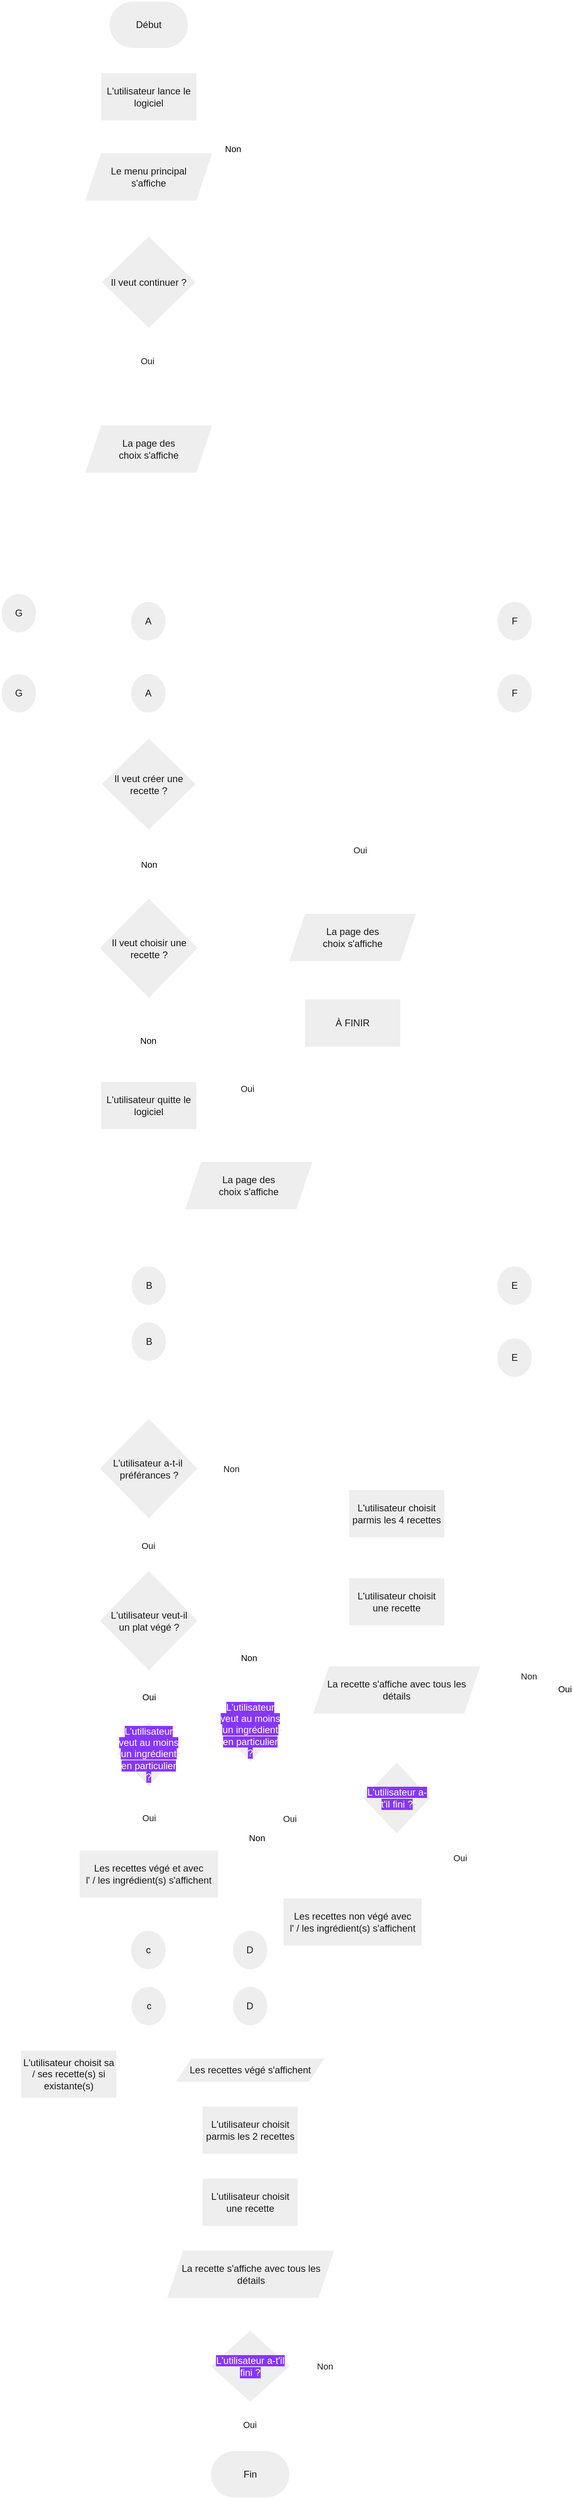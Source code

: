 <mxfile version="22.1.11" type="device">
  <diagram id="C5RBs43oDa-KdzZeNtuy" name="Page-1">
    <mxGraphModel dx="450" dy="795" grid="1" gridSize="10" guides="1" tooltips="1" connect="1" arrows="1" fold="1" page="1" pageScale="1" pageWidth="1169" pageHeight="827" math="0" shadow="0">
      <root>
        <mxCell id="WIyWlLk6GJQsqaUBKTNV-0" />
        <mxCell id="WIyWlLk6GJQsqaUBKTNV-1" parent="WIyWlLk6GJQsqaUBKTNV-0" />
        <mxCell id="g7MCe3V9lR2_0XuZUPRV-6" style="edgeStyle=orthogonalEdgeStyle;rounded=0;orthogonalLoop=1;jettySize=auto;html=1;entryX=0.5;entryY=0;entryDx=0;entryDy=0;endArrow=classicThin;endFill=1;labelBackgroundColor=none;fontColor=default;strokeColor=#FFFFFF;" edge="1" parent="WIyWlLk6GJQsqaUBKTNV-1" source="g7MCe3V9lR2_0XuZUPRV-0" target="g7MCe3V9lR2_0XuZUPRV-3">
          <mxGeometry relative="1" as="geometry" />
        </mxCell>
        <mxCell id="g7MCe3V9lR2_0XuZUPRV-0" value="Début" style="strokeWidth=2;html=1;shape=mxgraph.flowchart.terminator;whiteSpace=wrap;labelBackgroundColor=none;fillColor=#EEEEEE;strokeColor=#FFFFFF;fontColor=#1A1A1A;" vertex="1" parent="WIyWlLk6GJQsqaUBKTNV-1">
          <mxGeometry x="535" y="10" width="100" height="60" as="geometry" />
        </mxCell>
        <mxCell id="g7MCe3V9lR2_0XuZUPRV-10" value="Non" style="edgeStyle=orthogonalEdgeStyle;rounded=0;orthogonalLoop=1;jettySize=auto;html=1;entryX=1;entryY=0.5;entryDx=0;entryDy=0;exitX=1;exitY=0.5;exitDx=0;exitDy=0;exitPerimeter=0;entryPerimeter=0;labelBackgroundColor=none;fontColor=default;strokeColor=#FFFFFF;" edge="1" parent="WIyWlLk6GJQsqaUBKTNV-1" source="g7MCe3V9lR2_0XuZUPRV-1" target="g7MCe3V9lR2_0XuZUPRV-0">
          <mxGeometry relative="1" as="geometry">
            <mxPoint x="690" y="245" as="targetPoint" />
            <Array as="points">
              <mxPoint x="690" y="358" />
              <mxPoint x="690" y="40" />
            </Array>
          </mxGeometry>
        </mxCell>
        <mxCell id="g7MCe3V9lR2_0XuZUPRV-21" style="edgeStyle=orthogonalEdgeStyle;rounded=0;orthogonalLoop=1;jettySize=auto;html=1;entryX=0.5;entryY=0;entryDx=0;entryDy=0;labelBackgroundColor=none;fontColor=default;strokeColor=#FFFFFF;" edge="1" parent="WIyWlLk6GJQsqaUBKTNV-1" source="g7MCe3V9lR2_0XuZUPRV-1" target="g7MCe3V9lR2_0XuZUPRV-20">
          <mxGeometry relative="1" as="geometry" />
        </mxCell>
        <mxCell id="g7MCe3V9lR2_0XuZUPRV-23" value="Oui" style="edgeLabel;html=1;align=center;verticalAlign=middle;resizable=0;points=[];labelBackgroundColor=none;fontColor=#1A1A1A;" vertex="1" connectable="0" parent="g7MCe3V9lR2_0XuZUPRV-21">
          <mxGeometry x="-0.338" y="-2" relative="1" as="geometry">
            <mxPoint as="offset" />
          </mxGeometry>
        </mxCell>
        <mxCell id="g7MCe3V9lR2_0XuZUPRV-1" value="Il veut continuer ?" style="strokeWidth=2;html=1;shape=mxgraph.flowchart.decision;whiteSpace=wrap;labelBackgroundColor=none;fillColor=#EEEEEE;strokeColor=#FFFFFF;fontColor=#1A1A1A;" vertex="1" parent="WIyWlLk6GJQsqaUBKTNV-1">
          <mxGeometry x="525" y="303" width="120" height="117" as="geometry" />
        </mxCell>
        <mxCell id="g7MCe3V9lR2_0XuZUPRV-3" value="L&#39;utilisateur lance le logiciel" style="rounded=0;whiteSpace=wrap;html=1;labelBackgroundColor=none;fillColor=#EEEEEE;strokeColor=#FFFFFF;fontColor=#1A1A1A;" vertex="1" parent="WIyWlLk6GJQsqaUBKTNV-1">
          <mxGeometry x="525" y="100" width="120" height="60" as="geometry" />
        </mxCell>
        <mxCell id="g7MCe3V9lR2_0XuZUPRV-5" value="Le menu principal &lt;br&gt;s&#39;affiche" style="shape=parallelogram;perimeter=parallelogramPerimeter;whiteSpace=wrap;html=1;fixedSize=1;labelBackgroundColor=none;fillColor=#EEEEEE;strokeColor=#FFFFFF;fontColor=#1A1A1A;" vertex="1" parent="WIyWlLk6GJQsqaUBKTNV-1">
          <mxGeometry x="505" y="200" width="160" height="60" as="geometry" />
        </mxCell>
        <mxCell id="g7MCe3V9lR2_0XuZUPRV-8" style="edgeStyle=orthogonalEdgeStyle;rounded=0;orthogonalLoop=1;jettySize=auto;html=1;entryX=0.5;entryY=0;entryDx=0;entryDy=0;labelBackgroundColor=none;fontColor=default;strokeColor=#FFFFFF;" edge="1" parent="WIyWlLk6GJQsqaUBKTNV-1" source="g7MCe3V9lR2_0XuZUPRV-3" target="g7MCe3V9lR2_0XuZUPRV-5">
          <mxGeometry relative="1" as="geometry">
            <mxPoint x="585.0" y="200" as="targetPoint" />
          </mxGeometry>
        </mxCell>
        <mxCell id="g7MCe3V9lR2_0XuZUPRV-13" style="edgeStyle=orthogonalEdgeStyle;rounded=0;orthogonalLoop=1;jettySize=auto;html=1;entryX=0.5;entryY=0;entryDx=0;entryDy=0;entryPerimeter=0;exitX=0.5;exitY=1;exitDx=0;exitDy=0;labelBackgroundColor=none;fontColor=default;strokeColor=#FFFFFF;" edge="1" parent="WIyWlLk6GJQsqaUBKTNV-1" source="g7MCe3V9lR2_0XuZUPRV-5" target="g7MCe3V9lR2_0XuZUPRV-1">
          <mxGeometry relative="1" as="geometry">
            <mxPoint x="585.0" y="260.0" as="sourcePoint" />
          </mxGeometry>
        </mxCell>
        <mxCell id="g7MCe3V9lR2_0XuZUPRV-20" value="La page des &lt;br&gt;choix s&#39;affiche" style="shape=parallelogram;perimeter=parallelogramPerimeter;whiteSpace=wrap;html=1;fixedSize=1;labelBackgroundColor=none;fillColor=#EEEEEE;strokeColor=#FFFFFF;fontColor=#1A1A1A;" vertex="1" parent="WIyWlLk6GJQsqaUBKTNV-1">
          <mxGeometry x="505" y="540" width="160" height="60" as="geometry" />
        </mxCell>
        <mxCell id="g7MCe3V9lR2_0XuZUPRV-22" style="edgeStyle=orthogonalEdgeStyle;rounded=0;orthogonalLoop=1;jettySize=auto;html=1;entryX=0.5;entryY=0;entryDx=0;entryDy=0;entryPerimeter=0;labelBackgroundColor=none;fontColor=default;strokeColor=#FFFFFF;" edge="1" parent="WIyWlLk6GJQsqaUBKTNV-1" source="g7MCe3V9lR2_0XuZUPRV-20" target="g7MCe3V9lR2_0XuZUPRV-24">
          <mxGeometry relative="1" as="geometry">
            <mxPoint x="585" y="570" as="targetPoint" />
          </mxGeometry>
        </mxCell>
        <mxCell id="g7MCe3V9lR2_0XuZUPRV-24" value="A" style="strokeWidth=2;html=1;shape=mxgraph.flowchart.start_2;whiteSpace=wrap;labelBackgroundColor=none;fillColor=#EEEEEE;strokeColor=#FFFFFF;fontColor=#1A1A1A;" vertex="1" parent="WIyWlLk6GJQsqaUBKTNV-1">
          <mxGeometry x="562" y="760" width="45" height="50" as="geometry" />
        </mxCell>
        <mxCell id="g7MCe3V9lR2_0XuZUPRV-26" value="A" style="strokeWidth=2;html=1;shape=mxgraph.flowchart.start_2;whiteSpace=wrap;labelBackgroundColor=none;fillColor=#EEEEEE;strokeColor=#FFFFFF;fontColor=#1A1A1A;" vertex="1" parent="WIyWlLk6GJQsqaUBKTNV-1">
          <mxGeometry x="562" y="850" width="45" height="50" as="geometry" />
        </mxCell>
        <mxCell id="g7MCe3V9lR2_0XuZUPRV-29" style="edgeStyle=orthogonalEdgeStyle;rounded=0;orthogonalLoop=1;jettySize=auto;html=1;entryX=0.556;entryY=0.033;entryDx=0;entryDy=0;entryPerimeter=0;labelBackgroundColor=none;fontColor=default;strokeColor=#FFFFFF;" edge="1" parent="WIyWlLk6GJQsqaUBKTNV-1" source="g7MCe3V9lR2_0XuZUPRV-27" target="g7MCe3V9lR2_0XuZUPRV-39">
          <mxGeometry relative="1" as="geometry">
            <mxPoint x="810" y="1150" as="targetPoint" />
            <Array as="points">
              <mxPoint x="849" y="989" />
            </Array>
          </mxGeometry>
        </mxCell>
        <mxCell id="g7MCe3V9lR2_0XuZUPRV-30" value="Oui" style="edgeLabel;html=1;align=center;verticalAlign=middle;resizable=0;points=[];labelBackgroundColor=none;fontColor=#1A1A1A;" vertex="1" connectable="0" parent="g7MCe3V9lR2_0XuZUPRV-29">
          <mxGeometry x="0.601" y="-3" relative="1" as="geometry">
            <mxPoint x="3" y="-8" as="offset" />
          </mxGeometry>
        </mxCell>
        <mxCell id="g7MCe3V9lR2_0XuZUPRV-31" value="Non" style="edgeStyle=orthogonalEdgeStyle;rounded=0;orthogonalLoop=1;jettySize=auto;html=1;entryX=0.5;entryY=0;entryDx=0;entryDy=0;entryPerimeter=0;labelBackgroundColor=none;fontColor=default;strokeColor=#FFFFFF;" edge="1" parent="WIyWlLk6GJQsqaUBKTNV-1" source="g7MCe3V9lR2_0XuZUPRV-27" target="g7MCe3V9lR2_0XuZUPRV-34">
          <mxGeometry relative="1" as="geometry">
            <mxPoint x="585" y="1130" as="targetPoint" />
          </mxGeometry>
        </mxCell>
        <mxCell id="g7MCe3V9lR2_0XuZUPRV-27" value="Il veut créer une recette ?" style="strokeWidth=2;html=1;shape=mxgraph.flowchart.decision;whiteSpace=wrap;labelBackgroundColor=none;fillColor=#EEEEEE;strokeColor=#FFFFFF;fontColor=#1A1A1A;" vertex="1" parent="WIyWlLk6GJQsqaUBKTNV-1">
          <mxGeometry x="525" y="930" width="120" height="117" as="geometry" />
        </mxCell>
        <mxCell id="g7MCe3V9lR2_0XuZUPRV-28" style="edgeStyle=orthogonalEdgeStyle;rounded=0;orthogonalLoop=1;jettySize=auto;html=1;entryX=0.5;entryY=0;entryDx=0;entryDy=0;entryPerimeter=0;labelBackgroundColor=none;fontColor=default;strokeColor=#FFFFFF;" edge="1" parent="WIyWlLk6GJQsqaUBKTNV-1" source="g7MCe3V9lR2_0XuZUPRV-26" target="g7MCe3V9lR2_0XuZUPRV-27">
          <mxGeometry relative="1" as="geometry" />
        </mxCell>
        <mxCell id="g7MCe3V9lR2_0XuZUPRV-37" style="edgeStyle=orthogonalEdgeStyle;rounded=0;orthogonalLoop=1;jettySize=auto;html=1;entryX=0.5;entryY=0;entryDx=0;entryDy=0;labelBackgroundColor=none;fontColor=default;strokeColor=#FFFFFF;" edge="1" parent="WIyWlLk6GJQsqaUBKTNV-1" source="g7MCe3V9lR2_0XuZUPRV-34" target="g7MCe3V9lR2_0XuZUPRV-41">
          <mxGeometry relative="1" as="geometry">
            <mxPoint x="710" y="1350" as="targetPoint" />
            <Array as="points">
              <mxPoint x="710" y="1194" />
            </Array>
          </mxGeometry>
        </mxCell>
        <mxCell id="g7MCe3V9lR2_0XuZUPRV-38" value="Oui" style="edgeLabel;html=1;align=center;verticalAlign=middle;resizable=0;points=[];labelBackgroundColor=none;fontColor=#1A1A1A;" vertex="1" connectable="0" parent="g7MCe3V9lR2_0XuZUPRV-37">
          <mxGeometry x="0.443" y="-2" relative="1" as="geometry">
            <mxPoint as="offset" />
          </mxGeometry>
        </mxCell>
        <mxCell id="g7MCe3V9lR2_0XuZUPRV-34" value="Il veut choisir une recette ?" style="strokeWidth=2;html=1;shape=mxgraph.flowchart.decision;whiteSpace=wrap;labelBackgroundColor=none;fillColor=#EEEEEE;strokeColor=#FFFFFF;fontColor=#1A1A1A;" vertex="1" parent="WIyWlLk6GJQsqaUBKTNV-1">
          <mxGeometry x="522.5" y="1130" width="125" height="127" as="geometry" />
        </mxCell>
        <mxCell id="g7MCe3V9lR2_0XuZUPRV-35" value="Non" style="edgeStyle=orthogonalEdgeStyle;rounded=0;orthogonalLoop=1;jettySize=auto;html=1;entryX=0.5;entryY=0;entryDx=0;entryDy=0;labelBackgroundColor=none;fontColor=default;strokeColor=#FFFFFF;" edge="1" parent="WIyWlLk6GJQsqaUBKTNV-1" target="g7MCe3V9lR2_0XuZUPRV-40">
          <mxGeometry relative="1" as="geometry">
            <mxPoint x="584" y="1350" as="targetPoint" />
            <mxPoint x="584" y="1257" as="sourcePoint" />
          </mxGeometry>
        </mxCell>
        <mxCell id="g7MCe3V9lR2_0XuZUPRV-46" style="edgeStyle=orthogonalEdgeStyle;rounded=0;orthogonalLoop=1;jettySize=auto;html=1;entryX=0.5;entryY=0;entryDx=0;entryDy=0;labelBackgroundColor=none;fontColor=default;strokeColor=#FFFFFF;" edge="1" parent="WIyWlLk6GJQsqaUBKTNV-1" source="g7MCe3V9lR2_0XuZUPRV-39" target="g7MCe3V9lR2_0XuZUPRV-47">
          <mxGeometry relative="1" as="geometry">
            <mxPoint x="840" y="1300" as="targetPoint" />
          </mxGeometry>
        </mxCell>
        <mxCell id="g7MCe3V9lR2_0XuZUPRV-39" value="La page des &lt;br&gt;choix s&#39;affiche" style="shape=parallelogram;perimeter=parallelogramPerimeter;whiteSpace=wrap;html=1;fixedSize=1;labelBackgroundColor=none;fillColor=#EEEEEE;strokeColor=#FFFFFF;fontColor=#1A1A1A;" vertex="1" parent="WIyWlLk6GJQsqaUBKTNV-1">
          <mxGeometry x="760" y="1150" width="160" height="60" as="geometry" />
        </mxCell>
        <mxCell id="g7MCe3V9lR2_0XuZUPRV-40" value="L&#39;utilisateur quitte le logiciel" style="rounded=0;whiteSpace=wrap;html=1;labelBackgroundColor=none;fillColor=#EEEEEE;strokeColor=#FFFFFF;fontColor=#1A1A1A;" vertex="1" parent="WIyWlLk6GJQsqaUBKTNV-1">
          <mxGeometry x="525" y="1360" width="120" height="60" as="geometry" />
        </mxCell>
        <mxCell id="g7MCe3V9lR2_0XuZUPRV-41" value="La page des &lt;br&gt;choix s&#39;affiche" style="shape=parallelogram;perimeter=parallelogramPerimeter;whiteSpace=wrap;html=1;fixedSize=1;labelBackgroundColor=none;fillColor=#EEEEEE;strokeColor=#FFFFFF;fontColor=#1A1A1A;" vertex="1" parent="WIyWlLk6GJQsqaUBKTNV-1">
          <mxGeometry x="630" y="1460" width="160" height="60" as="geometry" />
        </mxCell>
        <mxCell id="g7MCe3V9lR2_0XuZUPRV-42" value="B" style="strokeWidth=2;html=1;shape=mxgraph.flowchart.start_2;whiteSpace=wrap;labelBackgroundColor=none;fillColor=#EEEEEE;strokeColor=#FFFFFF;fontColor=#1A1A1A;" vertex="1" parent="WIyWlLk6GJQsqaUBKTNV-1">
          <mxGeometry x="562.5" y="1590" width="45" height="50" as="geometry" />
        </mxCell>
        <mxCell id="g7MCe3V9lR2_0XuZUPRV-43" style="edgeStyle=orthogonalEdgeStyle;rounded=0;orthogonalLoop=1;jettySize=auto;html=1;entryX=0.5;entryY=0;entryDx=0;entryDy=0;entryPerimeter=0;labelBackgroundColor=none;fontColor=default;strokeColor=#FFFFFF;" edge="1" parent="WIyWlLk6GJQsqaUBKTNV-1" source="g7MCe3V9lR2_0XuZUPRV-41" target="g7MCe3V9lR2_0XuZUPRV-42">
          <mxGeometry relative="1" as="geometry" />
        </mxCell>
        <mxCell id="g7MCe3V9lR2_0XuZUPRV-45" style="edgeStyle=orthogonalEdgeStyle;rounded=0;orthogonalLoop=1;jettySize=auto;html=1;entryX=0.5;entryY=0;entryDx=0;entryDy=0;entryPerimeter=0;labelBackgroundColor=none;fontColor=default;strokeColor=#FFFFFF;" edge="1" parent="WIyWlLk6GJQsqaUBKTNV-1" source="g7MCe3V9lR2_0XuZUPRV-44" target="g7MCe3V9lR2_0XuZUPRV-50">
          <mxGeometry relative="1" as="geometry">
            <mxPoint x="585" y="1790" as="targetPoint" />
          </mxGeometry>
        </mxCell>
        <mxCell id="g7MCe3V9lR2_0XuZUPRV-44" value="B" style="strokeWidth=2;html=1;shape=mxgraph.flowchart.start_2;whiteSpace=wrap;labelBackgroundColor=none;fillColor=#EEEEEE;strokeColor=#FFFFFF;fontColor=#1A1A1A;" vertex="1" parent="WIyWlLk6GJQsqaUBKTNV-1">
          <mxGeometry x="562.5" y="1660" width="45" height="50" as="geometry" />
        </mxCell>
        <mxCell id="g7MCe3V9lR2_0XuZUPRV-47" value="À FINIR" style="rounded=0;whiteSpace=wrap;html=1;labelBackgroundColor=none;fillColor=#EEEEEE;strokeColor=#FFFFFF;fontColor=#1A1A1A;" vertex="1" parent="WIyWlLk6GJQsqaUBKTNV-1">
          <mxGeometry x="780" y="1257" width="120" height="60" as="geometry" />
        </mxCell>
        <mxCell id="g7MCe3V9lR2_0XuZUPRV-51" style="edgeStyle=orthogonalEdgeStyle;rounded=0;orthogonalLoop=1;jettySize=auto;html=1;entryX=0.5;entryY=0;entryDx=0;entryDy=0;labelBackgroundColor=none;fontColor=default;strokeColor=#FFFFFF;" edge="1" parent="WIyWlLk6GJQsqaUBKTNV-1" source="g7MCe3V9lR2_0XuZUPRV-50" target="g7MCe3V9lR2_0XuZUPRV-52">
          <mxGeometry relative="1" as="geometry">
            <mxPoint x="730" y="1950" as="targetPoint" />
          </mxGeometry>
        </mxCell>
        <mxCell id="g7MCe3V9lR2_0XuZUPRV-54" value="Non" style="edgeLabel;html=1;align=center;verticalAlign=middle;resizable=0;points=[];labelBackgroundColor=none;fontColor=#1A1A1A;" vertex="1" connectable="0" parent="g7MCe3V9lR2_0XuZUPRV-51">
          <mxGeometry x="-0.703" relative="1" as="geometry">
            <mxPoint as="offset" />
          </mxGeometry>
        </mxCell>
        <mxCell id="g7MCe3V9lR2_0XuZUPRV-56" style="edgeStyle=orthogonalEdgeStyle;rounded=0;orthogonalLoop=1;jettySize=auto;html=1;entryX=0.5;entryY=0;entryDx=0;entryDy=0;entryPerimeter=0;labelBackgroundColor=none;fontColor=default;strokeColor=#FFFFFF;" edge="1" parent="WIyWlLk6GJQsqaUBKTNV-1" source="g7MCe3V9lR2_0XuZUPRV-50" target="g7MCe3V9lR2_0XuZUPRV-59">
          <mxGeometry relative="1" as="geometry">
            <mxPoint x="585" y="1970" as="targetPoint" />
          </mxGeometry>
        </mxCell>
        <mxCell id="g7MCe3V9lR2_0XuZUPRV-58" value="Oui" style="edgeLabel;html=1;align=center;verticalAlign=middle;resizable=0;points=[];labelBackgroundColor=none;fontColor=#1A1A1A;" vertex="1" connectable="0" parent="g7MCe3V9lR2_0XuZUPRV-56">
          <mxGeometry x="-0.334" y="2" relative="1" as="geometry">
            <mxPoint x="-3" y="12" as="offset" />
          </mxGeometry>
        </mxCell>
        <mxCell id="g7MCe3V9lR2_0XuZUPRV-50" value="L&#39;utilisateur a-t-il&amp;nbsp;&lt;br&gt;préférances ?" style="strokeWidth=2;html=1;shape=mxgraph.flowchart.decision;whiteSpace=wrap;labelBackgroundColor=none;fillColor=#EEEEEE;strokeColor=#FFFFFF;fontColor=#1A1A1A;" vertex="1" parent="WIyWlLk6GJQsqaUBKTNV-1">
          <mxGeometry x="522.5" y="1780" width="125" height="127" as="geometry" />
        </mxCell>
        <mxCell id="g7MCe3V9lR2_0XuZUPRV-72" style="edgeStyle=orthogonalEdgeStyle;rounded=0;orthogonalLoop=1;jettySize=auto;html=1;entryX=0.5;entryY=0;entryDx=0;entryDy=0;labelBackgroundColor=none;fontColor=default;strokeColor=#FFFFFF;" edge="1" parent="WIyWlLk6GJQsqaUBKTNV-1" source="g7MCe3V9lR2_0XuZUPRV-52" target="g7MCe3V9lR2_0XuZUPRV-71">
          <mxGeometry relative="1" as="geometry" />
        </mxCell>
        <mxCell id="g7MCe3V9lR2_0XuZUPRV-52" value="L&#39;utilisateur choisit parmis les 4 recettes" style="rounded=0;whiteSpace=wrap;html=1;labelBackgroundColor=none;fillColor=#EEEEEE;strokeColor=#FFFFFF;fontColor=#1A1A1A;" vertex="1" parent="WIyWlLk6GJQsqaUBKTNV-1">
          <mxGeometry x="835" y="1870" width="120" height="60" as="geometry" />
        </mxCell>
        <mxCell id="g7MCe3V9lR2_0XuZUPRV-53" style="edgeStyle=orthogonalEdgeStyle;rounded=0;orthogonalLoop=1;jettySize=auto;html=1;labelBackgroundColor=none;fontColor=default;entryX=0.5;entryY=1;entryDx=0;entryDy=0;entryPerimeter=0;strokeColor=#FFFFFF;" edge="1" parent="WIyWlLk6GJQsqaUBKTNV-1" source="g7MCe3V9lR2_0XuZUPRV-40" target="g7MCe3V9lR2_0XuZUPRV-126">
          <mxGeometry relative="1" as="geometry">
            <mxPoint x="410" y="900" as="targetPoint" />
            <Array as="points">
              <mxPoint x="423" y="1390" />
              <mxPoint x="423" y="910" />
              <mxPoint x="423" y="910" />
            </Array>
          </mxGeometry>
        </mxCell>
        <mxCell id="g7MCe3V9lR2_0XuZUPRV-61" value="Oui" style="edgeStyle=orthogonalEdgeStyle;rounded=0;orthogonalLoop=1;jettySize=auto;html=1;exitX=0.5;exitY=1;exitDx=0;exitDy=0;exitPerimeter=0;entryX=0.5;entryY=0;entryDx=0;entryDy=0;labelBackgroundColor=none;fontColor=default;strokeColor=#FFFFFF;" edge="1" parent="WIyWlLk6GJQsqaUBKTNV-1" source="g7MCe3V9lR2_0XuZUPRV-59" target="g7MCe3V9lR2_0XuZUPRV-66">
          <mxGeometry relative="1" as="geometry">
            <mxPoint x="585" y="2160" as="targetPoint" />
            <Array as="points">
              <mxPoint x="585" y="2153" />
              <mxPoint x="585" y="2153" />
            </Array>
          </mxGeometry>
        </mxCell>
        <mxCell id="g7MCe3V9lR2_0XuZUPRV-62" value="Non" style="edgeStyle=orthogonalEdgeStyle;rounded=0;orthogonalLoop=1;jettySize=auto;html=1;entryX=0.5;entryY=0;entryDx=0;entryDy=0;labelBackgroundColor=none;fontColor=default;strokeColor=#FFFFFF;" edge="1" parent="WIyWlLk6GJQsqaUBKTNV-1" source="g7MCe3V9lR2_0XuZUPRV-59" target="g7MCe3V9lR2_0XuZUPRV-63">
          <mxGeometry x="0.375" y="-2" relative="1" as="geometry">
            <mxPoint x="700" y="2150" as="targetPoint" />
            <mxPoint as="offset" />
          </mxGeometry>
        </mxCell>
        <mxCell id="g7MCe3V9lR2_0XuZUPRV-59" value="L&#39;utilisateur veut-il&lt;br&gt;un plat végé ?" style="strokeWidth=2;html=1;shape=mxgraph.flowchart.decision;whiteSpace=wrap;labelBackgroundColor=none;fillColor=#EEEEEE;strokeColor=#FFFFFF;fontColor=#1A1A1A;" vertex="1" parent="WIyWlLk6GJQsqaUBKTNV-1">
          <mxGeometry x="522.5" y="1970" width="125" height="127" as="geometry" />
        </mxCell>
        <mxCell id="g7MCe3V9lR2_0XuZUPRV-63" value="&lt;span style=&quot;background-color: rgb(134, 54, 255);&quot;&gt;&lt;font color=&quot;#ffffff&quot;&gt;L&#39;utilisateur veut au moins un ingrédient en particulier ?&lt;/font&gt;&lt;/span&gt;" style="rhombus;whiteSpace=wrap;html=1;labelBackgroundColor=none;fillColor=#EEEEEE;strokeColor=#FFFFFF;fontColor=#1A1A1A;" vertex="1" parent="WIyWlLk6GJQsqaUBKTNV-1">
          <mxGeometry x="671.88" y="2130" width="80" height="80" as="geometry" />
        </mxCell>
        <mxCell id="g7MCe3V9lR2_0XuZUPRV-67" value="Non" style="edgeStyle=orthogonalEdgeStyle;rounded=0;orthogonalLoop=1;jettySize=auto;html=1;exitX=1;exitY=0.5;exitDx=0;exitDy=0;entryX=0.5;entryY=0;entryDx=0;entryDy=0;entryPerimeter=0;labelBackgroundColor=none;fontColor=default;strokeColor=#FFFFFF;" edge="1" parent="WIyWlLk6GJQsqaUBKTNV-1" source="g7MCe3V9lR2_0XuZUPRV-66" target="g7MCe3V9lR2_0XuZUPRV-94">
          <mxGeometry x="0.236" relative="1" as="geometry">
            <mxPoint x="690" y="2340" as="targetPoint" />
            <Array as="points">
              <mxPoint x="650" y="2200" />
              <mxPoint x="650" y="2270" />
              <mxPoint x="720" y="2270" />
              <mxPoint x="720" y="2380" />
              <mxPoint x="712" y="2380" />
              <mxPoint x="712" y="2410" />
              <mxPoint x="712" y="2410" />
            </Array>
            <mxPoint as="offset" />
          </mxGeometry>
        </mxCell>
        <mxCell id="g7MCe3V9lR2_0XuZUPRV-68" style="edgeStyle=orthogonalEdgeStyle;rounded=0;orthogonalLoop=1;jettySize=auto;html=1;entryX=0.5;entryY=0;entryDx=0;entryDy=0;labelBackgroundColor=none;fontColor=default;strokeColor=#FFFFFF;" edge="1" parent="WIyWlLk6GJQsqaUBKTNV-1" source="g7MCe3V9lR2_0XuZUPRV-66" target="g7MCe3V9lR2_0XuZUPRV-69">
          <mxGeometry relative="1" as="geometry">
            <mxPoint x="585.0" y="2330" as="targetPoint" />
          </mxGeometry>
        </mxCell>
        <mxCell id="g7MCe3V9lR2_0XuZUPRV-93" value="Oui" style="edgeLabel;html=1;align=center;verticalAlign=middle;resizable=0;points=[];labelBackgroundColor=none;fontColor=#1A1A1A;" vertex="1" connectable="0" parent="g7MCe3V9lR2_0XuZUPRV-68">
          <mxGeometry x="-0.45" y="4" relative="1" as="geometry">
            <mxPoint x="-4" y="18" as="offset" />
          </mxGeometry>
        </mxCell>
        <mxCell id="g7MCe3V9lR2_0XuZUPRV-66" value="&lt;span style=&quot;background-color: rgb(134, 54, 255);&quot;&gt;&lt;font color=&quot;#ffffff&quot;&gt;L&#39;utilisateur veut au moins un ingrédient en particulier ?&lt;/font&gt;&lt;/span&gt;" style="rhombus;whiteSpace=wrap;html=1;labelBackgroundColor=none;fillColor=#EEEEEE;strokeColor=#FFFFFF;fontColor=#1A1A1A;" vertex="1" parent="WIyWlLk6GJQsqaUBKTNV-1">
          <mxGeometry x="545" y="2160" width="80" height="80" as="geometry" />
        </mxCell>
        <mxCell id="g7MCe3V9lR2_0XuZUPRV-69" value="Les recettes végé et avec &lt;br&gt;l&#39; / les ingrédient(s) s&#39;affichent" style="rounded=0;whiteSpace=wrap;html=1;labelBackgroundColor=none;fillColor=#EEEEEE;strokeColor=#FFFFFF;fontColor=#1A1A1A;" vertex="1" parent="WIyWlLk6GJQsqaUBKTNV-1">
          <mxGeometry x="498.13" y="2320" width="173.75" height="60" as="geometry" />
        </mxCell>
        <mxCell id="g7MCe3V9lR2_0XuZUPRV-74" style="edgeStyle=orthogonalEdgeStyle;rounded=0;orthogonalLoop=1;jettySize=auto;html=1;labelBackgroundColor=none;fontColor=default;strokeColor=#FFFFFF;" edge="1" parent="WIyWlLk6GJQsqaUBKTNV-1" source="g7MCe3V9lR2_0XuZUPRV-71" target="g7MCe3V9lR2_0XuZUPRV-73">
          <mxGeometry relative="1" as="geometry" />
        </mxCell>
        <mxCell id="g7MCe3V9lR2_0XuZUPRV-71" value="L&#39;utilisateur choisit une recette" style="rounded=0;whiteSpace=wrap;html=1;labelBackgroundColor=none;fillColor=#EEEEEE;strokeColor=#FFFFFF;fontColor=#1A1A1A;" vertex="1" parent="WIyWlLk6GJQsqaUBKTNV-1">
          <mxGeometry x="835" y="1980" width="120" height="60" as="geometry" />
        </mxCell>
        <mxCell id="g7MCe3V9lR2_0XuZUPRV-78" style="edgeStyle=orthogonalEdgeStyle;rounded=0;orthogonalLoop=1;jettySize=auto;html=1;labelBackgroundColor=none;fontColor=default;strokeColor=#FFFFFF;" edge="1" parent="WIyWlLk6GJQsqaUBKTNV-1" source="g7MCe3V9lR2_0XuZUPRV-73" target="g7MCe3V9lR2_0XuZUPRV-77">
          <mxGeometry relative="1" as="geometry" />
        </mxCell>
        <mxCell id="g7MCe3V9lR2_0XuZUPRV-73" value="La recette s&#39;affiche avec tous les détails" style="shape=parallelogram;perimeter=parallelogramPerimeter;whiteSpace=wrap;html=1;fixedSize=1;labelBackgroundColor=none;fillColor=#EEEEEE;strokeColor=#FFFFFF;fontColor=#1A1A1A;" vertex="1" parent="WIyWlLk6GJQsqaUBKTNV-1">
          <mxGeometry x="790" y="2090" width="210" height="60" as="geometry" />
        </mxCell>
        <mxCell id="g7MCe3V9lR2_0XuZUPRV-79" value="Oui" style="edgeStyle=orthogonalEdgeStyle;rounded=0;orthogonalLoop=1;jettySize=auto;html=1;exitX=0.5;exitY=1;exitDx=0;exitDy=0;labelBackgroundColor=none;fontColor=default;endArrow=classicThin;endFill=1;entryX=0.5;entryY=1;entryDx=0;entryDy=0;entryPerimeter=0;startArrow=classicThin;startFill=1;strokeColor=#FFFFFF;" edge="1" parent="WIyWlLk6GJQsqaUBKTNV-1" source="g7MCe3V9lR2_0XuZUPRV-77" target="g7MCe3V9lR2_0XuZUPRV-119">
          <mxGeometry relative="1" as="geometry">
            <mxPoint x="987.5" y="1250" as="targetPoint" />
            <mxPoint x="900.0" y="2835" as="sourcePoint" />
            <Array as="points">
              <mxPoint x="895" y="2330" />
              <mxPoint x="1105" y="2330" />
              <mxPoint x="1105" y="1770" />
              <mxPoint x="1043" y="1770" />
            </Array>
          </mxGeometry>
        </mxCell>
        <mxCell id="g7MCe3V9lR2_0XuZUPRV-81" value="Oui" style="edgeLabel;html=1;align=center;verticalAlign=middle;resizable=0;points=[];labelBackgroundColor=none;fontColor=#1A1A1A;" vertex="1" connectable="0" parent="g7MCe3V9lR2_0XuZUPRV-79">
          <mxGeometry x="-0.898" relative="1" as="geometry">
            <mxPoint x="63" as="offset" />
          </mxGeometry>
        </mxCell>
        <mxCell id="g7MCe3V9lR2_0XuZUPRV-82" style="edgeStyle=orthogonalEdgeStyle;rounded=0;orthogonalLoop=1;jettySize=auto;html=1;entryX=1;entryY=0.5;entryDx=0;entryDy=0;labelBackgroundColor=none;fontColor=default;strokeColor=#FFFFFF;" edge="1" parent="WIyWlLk6GJQsqaUBKTNV-1" source="g7MCe3V9lR2_0XuZUPRV-77" target="g7MCe3V9lR2_0XuZUPRV-71">
          <mxGeometry relative="1" as="geometry">
            <Array as="points">
              <mxPoint x="1060" y="2255" />
              <mxPoint x="1060" y="2010" />
            </Array>
          </mxGeometry>
        </mxCell>
        <mxCell id="g7MCe3V9lR2_0XuZUPRV-83" value="Non" style="edgeLabel;html=1;align=center;verticalAlign=middle;resizable=0;points=[];labelBackgroundColor=none;fontColor=#1A1A1A;" vertex="1" connectable="0" parent="g7MCe3V9lR2_0XuZUPRV-82">
          <mxGeometry x="0.316" relative="1" as="geometry">
            <mxPoint y="36" as="offset" />
          </mxGeometry>
        </mxCell>
        <mxCell id="g7MCe3V9lR2_0XuZUPRV-77" value="&lt;span style=&quot;background-color: rgb(134, 54, 255);&quot;&gt;&lt;font color=&quot;#ffffff&quot;&gt;L&#39;utilisateur a-t&#39;il fini ?&lt;/font&gt;&lt;/span&gt;" style="rhombus;whiteSpace=wrap;html=1;labelBackgroundColor=none;fillColor=#EEEEEE;strokeColor=#FFFFFF;fontColor=#1A1A1A;" vertex="1" parent="WIyWlLk6GJQsqaUBKTNV-1">
          <mxGeometry x="852.5" y="2210" width="85" height="90" as="geometry" />
        </mxCell>
        <mxCell id="g7MCe3V9lR2_0XuZUPRV-85" style="edgeStyle=orthogonalEdgeStyle;rounded=0;orthogonalLoop=1;jettySize=auto;html=1;labelBackgroundColor=none;fontColor=default;strokeColor=#FFFFFF;" edge="1" parent="WIyWlLk6GJQsqaUBKTNV-1" source="g7MCe3V9lR2_0XuZUPRV-63" target="g7MCe3V9lR2_0XuZUPRV-91">
          <mxGeometry relative="1" as="geometry">
            <mxPoint x="810" y="2290" as="targetPoint" />
            <Array as="points">
              <mxPoint x="712" y="2230" />
              <mxPoint x="760" y="2230" />
              <mxPoint x="760" y="2360" />
              <mxPoint x="840" y="2360" />
            </Array>
          </mxGeometry>
        </mxCell>
        <mxCell id="g7MCe3V9lR2_0XuZUPRV-86" value="Oui" style="edgeLabel;html=1;align=center;verticalAlign=middle;resizable=0;points=[];labelBackgroundColor=none;fontColor=#1A1A1A;" vertex="1" connectable="0" parent="g7MCe3V9lR2_0XuZUPRV-85">
          <mxGeometry x="-0.2" y="1" relative="1" as="geometry">
            <mxPoint as="offset" />
          </mxGeometry>
        </mxCell>
        <mxCell id="g7MCe3V9lR2_0XuZUPRV-88" value="c" style="strokeWidth=2;html=1;shape=mxgraph.flowchart.start_2;whiteSpace=wrap;labelBackgroundColor=none;fillColor=#EEEEEE;strokeColor=#FFFFFF;fontColor=#1A1A1A;" vertex="1" parent="WIyWlLk6GJQsqaUBKTNV-1">
          <mxGeometry x="562" y="2420" width="45" height="50" as="geometry" />
        </mxCell>
        <mxCell id="g7MCe3V9lR2_0XuZUPRV-89" style="edgeStyle=orthogonalEdgeStyle;rounded=0;orthogonalLoop=1;jettySize=auto;html=1;entryX=0.5;entryY=0;entryDx=0;entryDy=0;entryPerimeter=0;labelBackgroundColor=none;fontColor=default;strokeColor=#FFFFFF;" edge="1" parent="WIyWlLk6GJQsqaUBKTNV-1" source="g7MCe3V9lR2_0XuZUPRV-69" target="g7MCe3V9lR2_0XuZUPRV-88">
          <mxGeometry relative="1" as="geometry" />
        </mxCell>
        <mxCell id="g7MCe3V9lR2_0XuZUPRV-115" style="edgeStyle=orthogonalEdgeStyle;rounded=0;orthogonalLoop=1;jettySize=auto;html=1;entryX=0.5;entryY=0;entryDx=0;entryDy=0;labelBackgroundColor=none;fontColor=default;strokeColor=#FFFFFF;" edge="1" parent="WIyWlLk6GJQsqaUBKTNV-1" source="g7MCe3V9lR2_0XuZUPRV-90" target="g7MCe3V9lR2_0XuZUPRV-116">
          <mxGeometry relative="1" as="geometry">
            <mxPoint x="490" y="2570" as="targetPoint" />
          </mxGeometry>
        </mxCell>
        <mxCell id="g7MCe3V9lR2_0XuZUPRV-90" value="c" style="strokeWidth=2;html=1;shape=mxgraph.flowchart.start_2;whiteSpace=wrap;labelBackgroundColor=none;fillColor=#EEEEEE;strokeColor=#FFFFFF;fontColor=#1A1A1A;" vertex="1" parent="WIyWlLk6GJQsqaUBKTNV-1">
          <mxGeometry x="562.5" y="2490" width="45" height="50" as="geometry" />
        </mxCell>
        <mxCell id="g7MCe3V9lR2_0XuZUPRV-92" style="edgeStyle=orthogonalEdgeStyle;rounded=0;orthogonalLoop=1;jettySize=auto;html=1;entryX=0;entryY=0.5;entryDx=0;entryDy=0;labelBackgroundColor=none;fontColor=default;strokeColor=#FFFFFF;" edge="1" parent="WIyWlLk6GJQsqaUBKTNV-1" source="g7MCe3V9lR2_0XuZUPRV-91" target="g7MCe3V9lR2_0XuZUPRV-71">
          <mxGeometry relative="1" as="geometry">
            <Array as="points">
              <mxPoint x="1000" y="2410" />
              <mxPoint x="1000" y="2190" />
              <mxPoint x="770" y="2190" />
              <mxPoint x="770" y="2010" />
            </Array>
          </mxGeometry>
        </mxCell>
        <mxCell id="g7MCe3V9lR2_0XuZUPRV-91" value="Les recettes non végé avec &lt;br&gt;l&#39; / les ingrédient(s) s&#39;affichent" style="rounded=0;whiteSpace=wrap;html=1;labelBackgroundColor=none;fillColor=#EEEEEE;strokeColor=#FFFFFF;fontColor=#1A1A1A;" vertex="1" parent="WIyWlLk6GJQsqaUBKTNV-1">
          <mxGeometry x="753.13" y="2380" width="173.75" height="60" as="geometry" />
        </mxCell>
        <mxCell id="g7MCe3V9lR2_0XuZUPRV-94" value="D" style="strokeWidth=2;html=1;shape=mxgraph.flowchart.start_2;whiteSpace=wrap;labelBackgroundColor=none;fillColor=#EEEEEE;strokeColor=#FFFFFF;fontColor=#1A1A1A;" vertex="1" parent="WIyWlLk6GJQsqaUBKTNV-1">
          <mxGeometry x="689.38" y="2420" width="45" height="50" as="geometry" />
        </mxCell>
        <mxCell id="g7MCe3V9lR2_0XuZUPRV-97" style="edgeStyle=orthogonalEdgeStyle;rounded=0;orthogonalLoop=1;jettySize=auto;html=1;entryX=0.5;entryY=0;entryDx=0;entryDy=0;labelBackgroundColor=none;fontColor=default;strokeColor=#FFFFFF;" edge="1" parent="WIyWlLk6GJQsqaUBKTNV-1" source="g7MCe3V9lR2_0XuZUPRV-95" target="g7MCe3V9lR2_0XuZUPRV-98">
          <mxGeometry relative="1" as="geometry">
            <mxPoint x="687.505" y="2580" as="targetPoint" />
          </mxGeometry>
        </mxCell>
        <mxCell id="g7MCe3V9lR2_0XuZUPRV-95" value="D" style="strokeWidth=2;html=1;shape=mxgraph.flowchart.start_2;whiteSpace=wrap;labelBackgroundColor=none;fillColor=#EEEEEE;strokeColor=#FFFFFF;fontColor=#1A1A1A;" vertex="1" parent="WIyWlLk6GJQsqaUBKTNV-1">
          <mxGeometry x="689.38" y="2490" width="45" height="50" as="geometry" />
        </mxCell>
        <mxCell id="g7MCe3V9lR2_0XuZUPRV-103" style="edgeStyle=orthogonalEdgeStyle;rounded=0;orthogonalLoop=1;jettySize=auto;html=1;entryX=0.5;entryY=0;entryDx=0;entryDy=0;labelBackgroundColor=none;fontColor=default;strokeColor=#FFFFFF;" edge="1" parent="WIyWlLk6GJQsqaUBKTNV-1" source="g7MCe3V9lR2_0XuZUPRV-98" target="g7MCe3V9lR2_0XuZUPRV-99">
          <mxGeometry relative="1" as="geometry" />
        </mxCell>
        <mxCell id="g7MCe3V9lR2_0XuZUPRV-98" value="Les recettes végé s&#39;affichent" style="shape=parallelogram;perimeter=parallelogramPerimeter;whiteSpace=wrap;html=1;fixedSize=1;labelBackgroundColor=none;fillColor=#EEEEEE;strokeColor=#FFFFFF;fontColor=#1A1A1A;" vertex="1" parent="WIyWlLk6GJQsqaUBKTNV-1">
          <mxGeometry x="618.13" y="2580" width="187.5" height="30" as="geometry" />
        </mxCell>
        <mxCell id="g7MCe3V9lR2_0XuZUPRV-104" style="edgeStyle=orthogonalEdgeStyle;rounded=0;orthogonalLoop=1;jettySize=auto;html=1;entryX=0.5;entryY=0;entryDx=0;entryDy=0;labelBackgroundColor=none;fontColor=default;strokeColor=#FFFFFF;" edge="1" parent="WIyWlLk6GJQsqaUBKTNV-1" source="g7MCe3V9lR2_0XuZUPRV-99" target="g7MCe3V9lR2_0XuZUPRV-100">
          <mxGeometry relative="1" as="geometry" />
        </mxCell>
        <mxCell id="g7MCe3V9lR2_0XuZUPRV-99" value="L&#39;utilisateur choisit parmis les 2 recettes" style="rounded=0;whiteSpace=wrap;html=1;labelBackgroundColor=none;fillColor=#EEEEEE;strokeColor=#FFFFFF;fontColor=#1A1A1A;" vertex="1" parent="WIyWlLk6GJQsqaUBKTNV-1">
          <mxGeometry x="651.88" y="2640" width="120" height="60" as="geometry" />
        </mxCell>
        <mxCell id="g7MCe3V9lR2_0XuZUPRV-105" style="edgeStyle=orthogonalEdgeStyle;rounded=0;orthogonalLoop=1;jettySize=auto;html=1;entryX=0.5;entryY=0;entryDx=0;entryDy=0;fontColor=default;labelBackgroundColor=none;strokeColor=#FFFFFF;" edge="1" parent="WIyWlLk6GJQsqaUBKTNV-1" source="g7MCe3V9lR2_0XuZUPRV-100" target="g7MCe3V9lR2_0XuZUPRV-101">
          <mxGeometry relative="1" as="geometry" />
        </mxCell>
        <mxCell id="g7MCe3V9lR2_0XuZUPRV-100" value="L&#39;utilisateur choisit une recette" style="rounded=0;whiteSpace=wrap;html=1;labelBackgroundColor=none;fillColor=#EEEEEE;strokeColor=#FFFFFF;fontColor=#1A1A1A;" vertex="1" parent="WIyWlLk6GJQsqaUBKTNV-1">
          <mxGeometry x="651.88" y="2730" width="120" height="60" as="geometry" />
        </mxCell>
        <mxCell id="g7MCe3V9lR2_0XuZUPRV-106" style="edgeStyle=orthogonalEdgeStyle;rounded=0;orthogonalLoop=1;jettySize=auto;html=1;entryX=0.5;entryY=0;entryDx=0;entryDy=0;labelBackgroundColor=none;fontColor=default;strokeColor=#FFFFFF;" edge="1" parent="WIyWlLk6GJQsqaUBKTNV-1" source="g7MCe3V9lR2_0XuZUPRV-101" target="g7MCe3V9lR2_0XuZUPRV-102">
          <mxGeometry relative="1" as="geometry" />
        </mxCell>
        <mxCell id="g7MCe3V9lR2_0XuZUPRV-101" value="La recette s&#39;affiche avec tous les détails" style="shape=parallelogram;perimeter=parallelogramPerimeter;whiteSpace=wrap;html=1;fixedSize=1;labelBackgroundColor=none;fillColor=#EEEEEE;strokeColor=#FFFFFF;fontColor=#1A1A1A;" vertex="1" parent="WIyWlLk6GJQsqaUBKTNV-1">
          <mxGeometry x="607.5" y="2820" width="210" height="60" as="geometry" />
        </mxCell>
        <mxCell id="g7MCe3V9lR2_0XuZUPRV-107" style="edgeStyle=orthogonalEdgeStyle;rounded=0;orthogonalLoop=1;jettySize=auto;html=1;entryX=0.5;entryY=0;entryDx=0;entryDy=0;entryPerimeter=0;labelBackgroundColor=none;fontColor=default;strokeColor=#FFFFFF;" edge="1" parent="WIyWlLk6GJQsqaUBKTNV-1" source="g7MCe3V9lR2_0XuZUPRV-102" target="g7MCe3V9lR2_0XuZUPRV-108">
          <mxGeometry relative="1" as="geometry">
            <mxPoint x="711.88" y="3070" as="targetPoint" />
          </mxGeometry>
        </mxCell>
        <mxCell id="g7MCe3V9lR2_0XuZUPRV-109" value="Oui" style="edgeLabel;html=1;align=center;verticalAlign=middle;resizable=0;points=[];labelBackgroundColor=none;fontColor=#1A1A1A;" vertex="1" connectable="0" parent="g7MCe3V9lR2_0XuZUPRV-107">
          <mxGeometry x="-0.064" y="-1" relative="1" as="geometry">
            <mxPoint as="offset" />
          </mxGeometry>
        </mxCell>
        <mxCell id="g7MCe3V9lR2_0XuZUPRV-110" style="edgeStyle=orthogonalEdgeStyle;rounded=0;orthogonalLoop=1;jettySize=auto;html=1;entryX=1;entryY=0.5;entryDx=0;entryDy=0;labelBackgroundColor=none;fontColor=default;strokeColor=#FFFFFF;" edge="1" parent="WIyWlLk6GJQsqaUBKTNV-1" source="g7MCe3V9lR2_0XuZUPRV-102" target="g7MCe3V9lR2_0XuZUPRV-99">
          <mxGeometry relative="1" as="geometry">
            <Array as="points">
              <mxPoint x="840" y="2965" />
              <mxPoint x="840" y="2670" />
            </Array>
          </mxGeometry>
        </mxCell>
        <mxCell id="g7MCe3V9lR2_0XuZUPRV-111" value="Non" style="edgeLabel;html=1;align=center;verticalAlign=middle;resizable=0;points=[];labelBackgroundColor=none;fontColor=#1A1A1A;" vertex="1" connectable="0" parent="g7MCe3V9lR2_0XuZUPRV-110">
          <mxGeometry x="-0.805" relative="1" as="geometry">
            <mxPoint as="offset" />
          </mxGeometry>
        </mxCell>
        <mxCell id="g7MCe3V9lR2_0XuZUPRV-102" value="&lt;span style=&quot;background-color: rgb(134, 54, 255);&quot;&gt;&lt;font color=&quot;#ffffff&quot;&gt;L&#39;utilisateur a-t&#39;il fini ?&lt;/font&gt;&lt;/span&gt;" style="rhombus;whiteSpace=wrap;html=1;labelBackgroundColor=none;fillColor=#EEEEEE;strokeColor=#FFFFFF;fontColor=#1A1A1A;" vertex="1" parent="WIyWlLk6GJQsqaUBKTNV-1">
          <mxGeometry x="661.88" y="2920" width="100" height="90" as="geometry" />
        </mxCell>
        <mxCell id="g7MCe3V9lR2_0XuZUPRV-108" value="Fin" style="strokeWidth=2;html=1;shape=mxgraph.flowchart.terminator;whiteSpace=wrap;labelBackgroundColor=none;fillColor=#EEEEEE;strokeColor=#FFFFFF;fontColor=#1A1A1A;" vertex="1" parent="WIyWlLk6GJQsqaUBKTNV-1">
          <mxGeometry x="661.88" y="3070" width="100" height="60" as="geometry" />
        </mxCell>
        <mxCell id="g7MCe3V9lR2_0XuZUPRV-117" style="edgeStyle=orthogonalEdgeStyle;rounded=0;orthogonalLoop=1;jettySize=auto;html=1;entryX=0;entryY=0.5;entryDx=0;entryDy=0;labelBackgroundColor=none;fontColor=default;strokeColor=#FFFFFF;" edge="1" parent="WIyWlLk6GJQsqaUBKTNV-1" source="g7MCe3V9lR2_0XuZUPRV-116" target="g7MCe3V9lR2_0XuZUPRV-101">
          <mxGeometry relative="1" as="geometry">
            <Array as="points">
              <mxPoint x="485" y="2850" />
            </Array>
          </mxGeometry>
        </mxCell>
        <mxCell id="g7MCe3V9lR2_0XuZUPRV-116" value="L&#39;utilisateur choisit sa / ses recette(s) si existante(s)" style="rounded=0;whiteSpace=wrap;html=1;labelBackgroundColor=none;fillColor=#EEEEEE;strokeColor=#FFFFFF;fontColor=#1A1A1A;" vertex="1" parent="WIyWlLk6GJQsqaUBKTNV-1">
          <mxGeometry x="425" y="2570" width="120" height="60" as="geometry" />
        </mxCell>
        <mxCell id="g7MCe3V9lR2_0XuZUPRV-119" value="E" style="strokeWidth=2;html=1;shape=mxgraph.flowchart.start_2;whiteSpace=wrap;labelBackgroundColor=none;fillColor=#EEEEEE;strokeColor=#FFFFFF;fontColor=#1A1A1A;" vertex="1" parent="WIyWlLk6GJQsqaUBKTNV-1">
          <mxGeometry x="1020" y="1680" width="45" height="50" as="geometry" />
        </mxCell>
        <mxCell id="g7MCe3V9lR2_0XuZUPRV-120" value="E" style="strokeWidth=2;html=1;shape=mxgraph.flowchart.start_2;whiteSpace=wrap;labelBackgroundColor=none;fillColor=#EEEEEE;strokeColor=#FFFFFF;fontColor=#1A1A1A;" vertex="1" parent="WIyWlLk6GJQsqaUBKTNV-1">
          <mxGeometry x="1020" y="1590" width="45" height="50" as="geometry" />
        </mxCell>
        <mxCell id="g7MCe3V9lR2_0XuZUPRV-121" value="F" style="strokeWidth=2;html=1;shape=mxgraph.flowchart.start_2;whiteSpace=wrap;labelBackgroundColor=none;fillColor=#EEEEEE;strokeColor=#FFFFFF;fontColor=#1A1A1A;" vertex="1" parent="WIyWlLk6GJQsqaUBKTNV-1">
          <mxGeometry x="1020" y="850" width="45" height="50" as="geometry" />
        </mxCell>
        <mxCell id="g7MCe3V9lR2_0XuZUPRV-122" style="edgeStyle=orthogonalEdgeStyle;rounded=0;orthogonalLoop=1;jettySize=auto;html=1;entryX=0.5;entryY=1;entryDx=0;entryDy=0;entryPerimeter=0;labelBackgroundColor=none;fontColor=default;strokeColor=#FFFFFF;" edge="1" parent="WIyWlLk6GJQsqaUBKTNV-1" source="g7MCe3V9lR2_0XuZUPRV-120" target="g7MCe3V9lR2_0XuZUPRV-121">
          <mxGeometry relative="1" as="geometry" />
        </mxCell>
        <mxCell id="g7MCe3V9lR2_0XuZUPRV-124" style="edgeStyle=orthogonalEdgeStyle;rounded=0;orthogonalLoop=1;jettySize=auto;html=1;endArrow=none;endFill=0;labelBackgroundColor=none;fontColor=default;strokeColor=#FFFFFF;" edge="1" parent="WIyWlLk6GJQsqaUBKTNV-1" source="g7MCe3V9lR2_0XuZUPRV-123">
          <mxGeometry relative="1" as="geometry">
            <mxPoint x="690" y="40" as="targetPoint" />
            <Array as="points">
              <mxPoint x="1043" y="40" />
            </Array>
          </mxGeometry>
        </mxCell>
        <mxCell id="g7MCe3V9lR2_0XuZUPRV-123" value="F" style="strokeWidth=2;html=1;shape=mxgraph.flowchart.start_2;whiteSpace=wrap;labelBackgroundColor=none;fillColor=#EEEEEE;strokeColor=#FFFFFF;fontColor=#1A1A1A;" vertex="1" parent="WIyWlLk6GJQsqaUBKTNV-1">
          <mxGeometry x="1020" y="760" width="45" height="50" as="geometry" />
        </mxCell>
        <mxCell id="g7MCe3V9lR2_0XuZUPRV-125" value="G" style="strokeWidth=2;html=1;shape=mxgraph.flowchart.start_2;whiteSpace=wrap;labelBackgroundColor=none;fillColor=#EEEEEE;strokeColor=#FFFFFF;fontColor=#1A1A1A;" vertex="1" parent="WIyWlLk6GJQsqaUBKTNV-1">
          <mxGeometry x="400" y="750" width="45" height="50" as="geometry" />
        </mxCell>
        <mxCell id="g7MCe3V9lR2_0XuZUPRV-126" value="G" style="strokeWidth=2;html=1;shape=mxgraph.flowchart.start_2;whiteSpace=wrap;labelBackgroundColor=none;fillColor=#EEEEEE;strokeColor=#FFFFFF;fontColor=#1A1A1A;" vertex="1" parent="WIyWlLk6GJQsqaUBKTNV-1">
          <mxGeometry x="400" y="850" width="45" height="50" as="geometry" />
        </mxCell>
        <mxCell id="g7MCe3V9lR2_0XuZUPRV-128" style="edgeStyle=orthogonalEdgeStyle;rounded=0;orthogonalLoop=1;jettySize=auto;html=1;entryX=0;entryY=0.5;entryDx=0;entryDy=0;entryPerimeter=0;labelBackgroundColor=none;strokeColor=#FFFFFF;fontColor=default;" edge="1" parent="WIyWlLk6GJQsqaUBKTNV-1" source="g7MCe3V9lR2_0XuZUPRV-125" target="g7MCe3V9lR2_0XuZUPRV-0">
          <mxGeometry relative="1" as="geometry">
            <Array as="points">
              <mxPoint x="422" y="40" />
            </Array>
          </mxGeometry>
        </mxCell>
      </root>
    </mxGraphModel>
  </diagram>
</mxfile>
